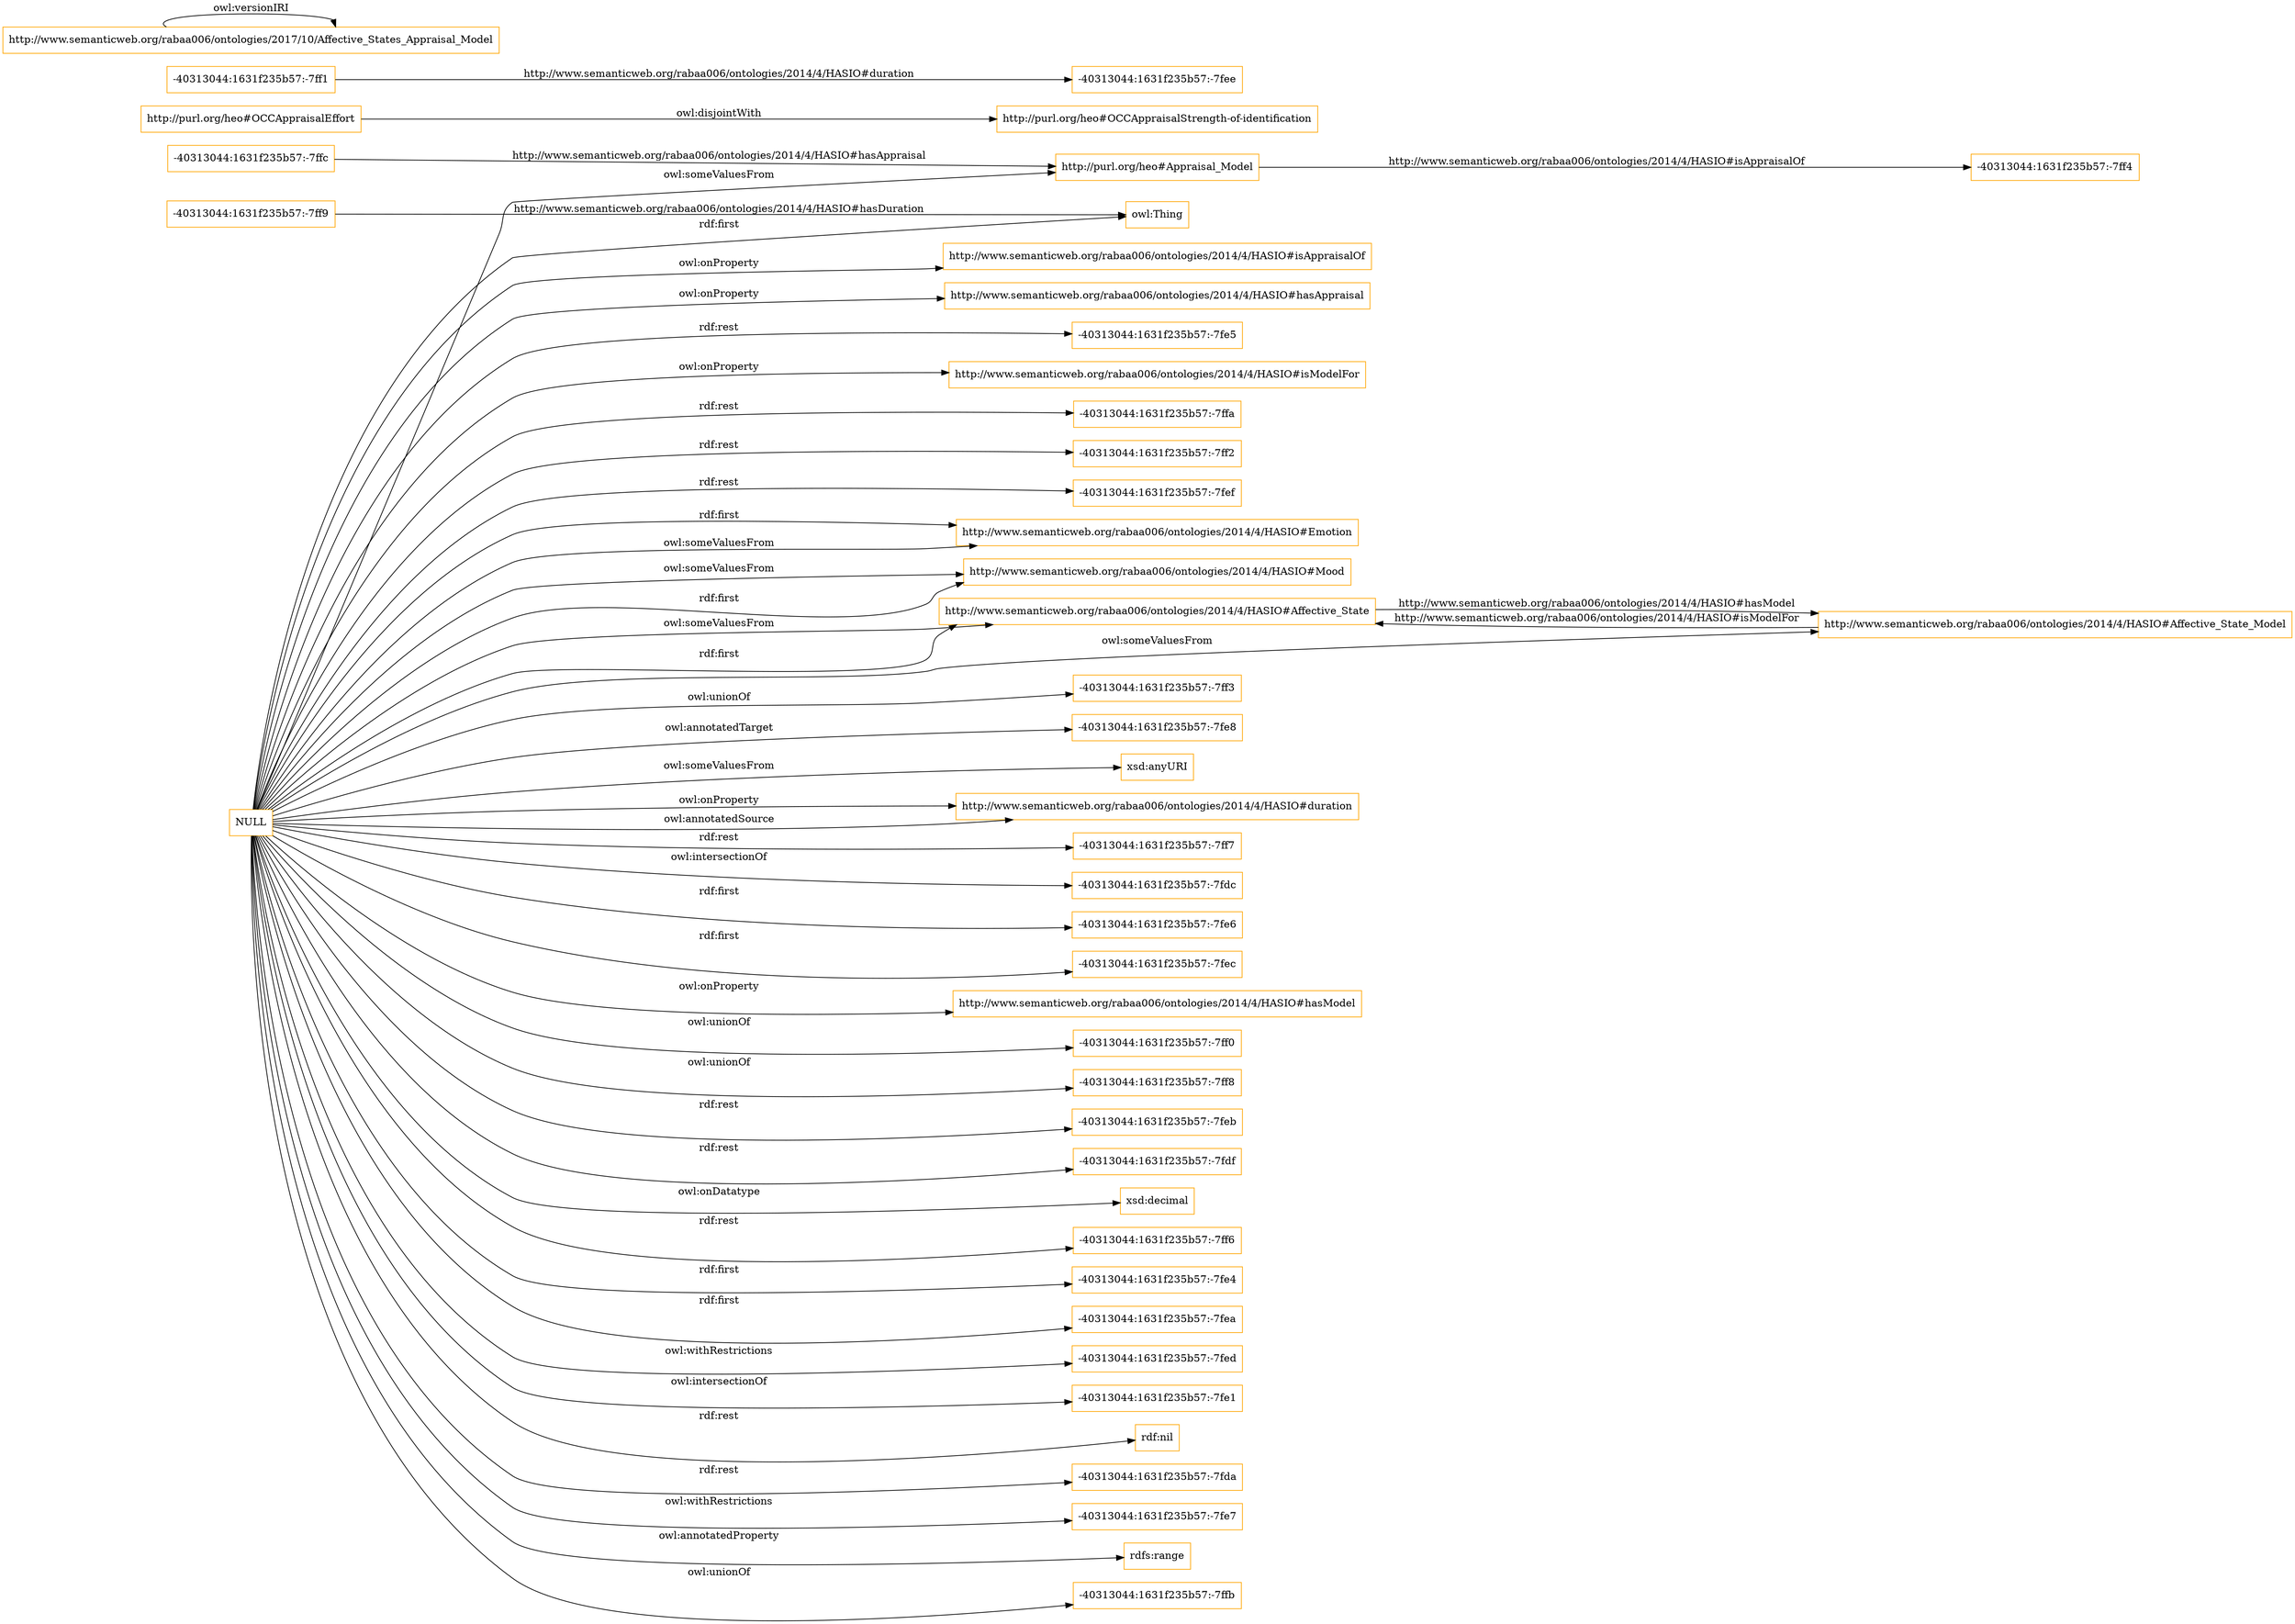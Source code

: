 digraph ar2dtool_diagram { 
rankdir=LR;
size="1501"
node [shape = rectangle, color="orange"]; "-40313044:1631f235b57:-7ff4" "http://purl.org/heo#OCCAppraisalStrength-of-identification" "http://www.semanticweb.org/rabaa006/ontologies/2014/4/HASIO#Emotion" "http://purl.org/heo#OCCAppraisalEffort" "http://www.semanticweb.org/rabaa006/ontologies/2014/4/HASIO#Mood" "http://www.semanticweb.org/rabaa006/ontologies/2014/4/HASIO#Affective_State" "-40313044:1631f235b57:-7ff1" "-40313044:1631f235b57:-7ffc" "http://www.semanticweb.org/rabaa006/ontologies/2014/4/HASIO#Affective_State_Model" "-40313044:1631f235b57:-7ff9" "http://purl.org/heo#Appraisal_Model" ; /*classes style*/
	"http://purl.org/heo#OCCAppraisalEffort" -> "http://purl.org/heo#OCCAppraisalStrength-of-identification" [ label = "owl:disjointWith" ];
	"http://www.semanticweb.org/rabaa006/ontologies/2017/10/Affective_States_Appraisal_Model" -> "http://www.semanticweb.org/rabaa006/ontologies/2017/10/Affective_States_Appraisal_Model" [ label = "owl:versionIRI" ];
	"NULL" -> "-40313044:1631f235b57:-7ff3" [ label = "owl:unionOf" ];
	"NULL" -> "-40313044:1631f235b57:-7fe8" [ label = "owl:annotatedTarget" ];
	"NULL" -> "xsd:anyURI" [ label = "owl:someValuesFrom" ];
	"NULL" -> "http://www.semanticweb.org/rabaa006/ontologies/2014/4/HASIO#duration" [ label = "owl:onProperty" ];
	"NULL" -> "-40313044:1631f235b57:-7ff7" [ label = "rdf:rest" ];
	"NULL" -> "-40313044:1631f235b57:-7fdc" [ label = "owl:intersectionOf" ];
	"NULL" -> "-40313044:1631f235b57:-7fe6" [ label = "rdf:first" ];
	"NULL" -> "-40313044:1631f235b57:-7fec" [ label = "rdf:first" ];
	"NULL" -> "http://purl.org/heo#Appraisal_Model" [ label = "owl:someValuesFrom" ];
	"NULL" -> "http://www.semanticweb.org/rabaa006/ontologies/2014/4/HASIO#hasModel" [ label = "owl:onProperty" ];
	"NULL" -> "-40313044:1631f235b57:-7ff0" [ label = "owl:unionOf" ];
	"NULL" -> "-40313044:1631f235b57:-7ff8" [ label = "owl:unionOf" ];
	"NULL" -> "-40313044:1631f235b57:-7feb" [ label = "rdf:rest" ];
	"NULL" -> "-40313044:1631f235b57:-7fdf" [ label = "rdf:rest" ];
	"NULL" -> "xsd:decimal" [ label = "owl:onDatatype" ];
	"NULL" -> "-40313044:1631f235b57:-7ff6" [ label = "rdf:rest" ];
	"NULL" -> "-40313044:1631f235b57:-7fe4" [ label = "rdf:first" ];
	"NULL" -> "-40313044:1631f235b57:-7fea" [ label = "rdf:first" ];
	"NULL" -> "-40313044:1631f235b57:-7fed" [ label = "owl:withRestrictions" ];
	"NULL" -> "http://www.semanticweb.org/rabaa006/ontologies/2014/4/HASIO#Affective_State_Model" [ label = "owl:someValuesFrom" ];
	"NULL" -> "-40313044:1631f235b57:-7fe1" [ label = "owl:intersectionOf" ];
	"NULL" -> "rdf:nil" [ label = "rdf:rest" ];
	"NULL" -> "http://www.semanticweb.org/rabaa006/ontologies/2014/4/HASIO#Mood" [ label = "owl:someValuesFrom" ];
	"NULL" -> "-40313044:1631f235b57:-7fda" [ label = "rdf:rest" ];
	"NULL" -> "-40313044:1631f235b57:-7fe7" [ label = "owl:withRestrictions" ];
	"NULL" -> "rdfs:range" [ label = "owl:annotatedProperty" ];
	"NULL" -> "http://www.semanticweb.org/rabaa006/ontologies/2014/4/HASIO#Emotion" [ label = "rdf:first" ];
	"NULL" -> "-40313044:1631f235b57:-7ffb" [ label = "owl:unionOf" ];
	"NULL" -> "http://www.semanticweb.org/rabaa006/ontologies/2014/4/HASIO#isAppraisalOf" [ label = "owl:onProperty" ];
	"NULL" -> "http://www.semanticweb.org/rabaa006/ontologies/2014/4/HASIO#hasAppraisal" [ label = "owl:onProperty" ];
	"NULL" -> "-40313044:1631f235b57:-7fe5" [ label = "rdf:rest" ];
	"NULL" -> "http://www.semanticweb.org/rabaa006/ontologies/2014/4/HASIO#duration" [ label = "owl:annotatedSource" ];
	"NULL" -> "owl:Thing" [ label = "rdf:first" ];
	"NULL" -> "http://www.semanticweb.org/rabaa006/ontologies/2014/4/HASIO#Emotion" [ label = "owl:someValuesFrom" ];
	"NULL" -> "http://www.semanticweb.org/rabaa006/ontologies/2014/4/HASIO#Affective_State" [ label = "owl:someValuesFrom" ];
	"NULL" -> "http://www.semanticweb.org/rabaa006/ontologies/2014/4/HASIO#isModelFor" [ label = "owl:onProperty" ];
	"NULL" -> "-40313044:1631f235b57:-7ffa" [ label = "rdf:rest" ];
	"NULL" -> "-40313044:1631f235b57:-7ff2" [ label = "rdf:rest" ];
	"NULL" -> "http://www.semanticweb.org/rabaa006/ontologies/2014/4/HASIO#Mood" [ label = "rdf:first" ];
	"NULL" -> "http://www.semanticweb.org/rabaa006/ontologies/2014/4/HASIO#Affective_State" [ label = "rdf:first" ];
	"NULL" -> "-40313044:1631f235b57:-7fef" [ label = "rdf:rest" ];
	"http://www.semanticweb.org/rabaa006/ontologies/2014/4/HASIO#Affective_State_Model" -> "http://www.semanticweb.org/rabaa006/ontologies/2014/4/HASIO#Affective_State" [ label = "http://www.semanticweb.org/rabaa006/ontologies/2014/4/HASIO#isModelFor" ];
	"http://purl.org/heo#Appraisal_Model" -> "-40313044:1631f235b57:-7ff4" [ label = "http://www.semanticweb.org/rabaa006/ontologies/2014/4/HASIO#isAppraisalOf" ];
	"-40313044:1631f235b57:-7ffc" -> "http://purl.org/heo#Appraisal_Model" [ label = "http://www.semanticweb.org/rabaa006/ontologies/2014/4/HASIO#hasAppraisal" ];
	"http://www.semanticweb.org/rabaa006/ontologies/2014/4/HASIO#Affective_State" -> "http://www.semanticweb.org/rabaa006/ontologies/2014/4/HASIO#Affective_State_Model" [ label = "http://www.semanticweb.org/rabaa006/ontologies/2014/4/HASIO#hasModel" ];
	"-40313044:1631f235b57:-7ff1" -> "-40313044:1631f235b57:-7fee" [ label = "http://www.semanticweb.org/rabaa006/ontologies/2014/4/HASIO#duration" ];
	"-40313044:1631f235b57:-7ff9" -> "owl:Thing" [ label = "http://www.semanticweb.org/rabaa006/ontologies/2014/4/HASIO#hasDuration" ];

}
